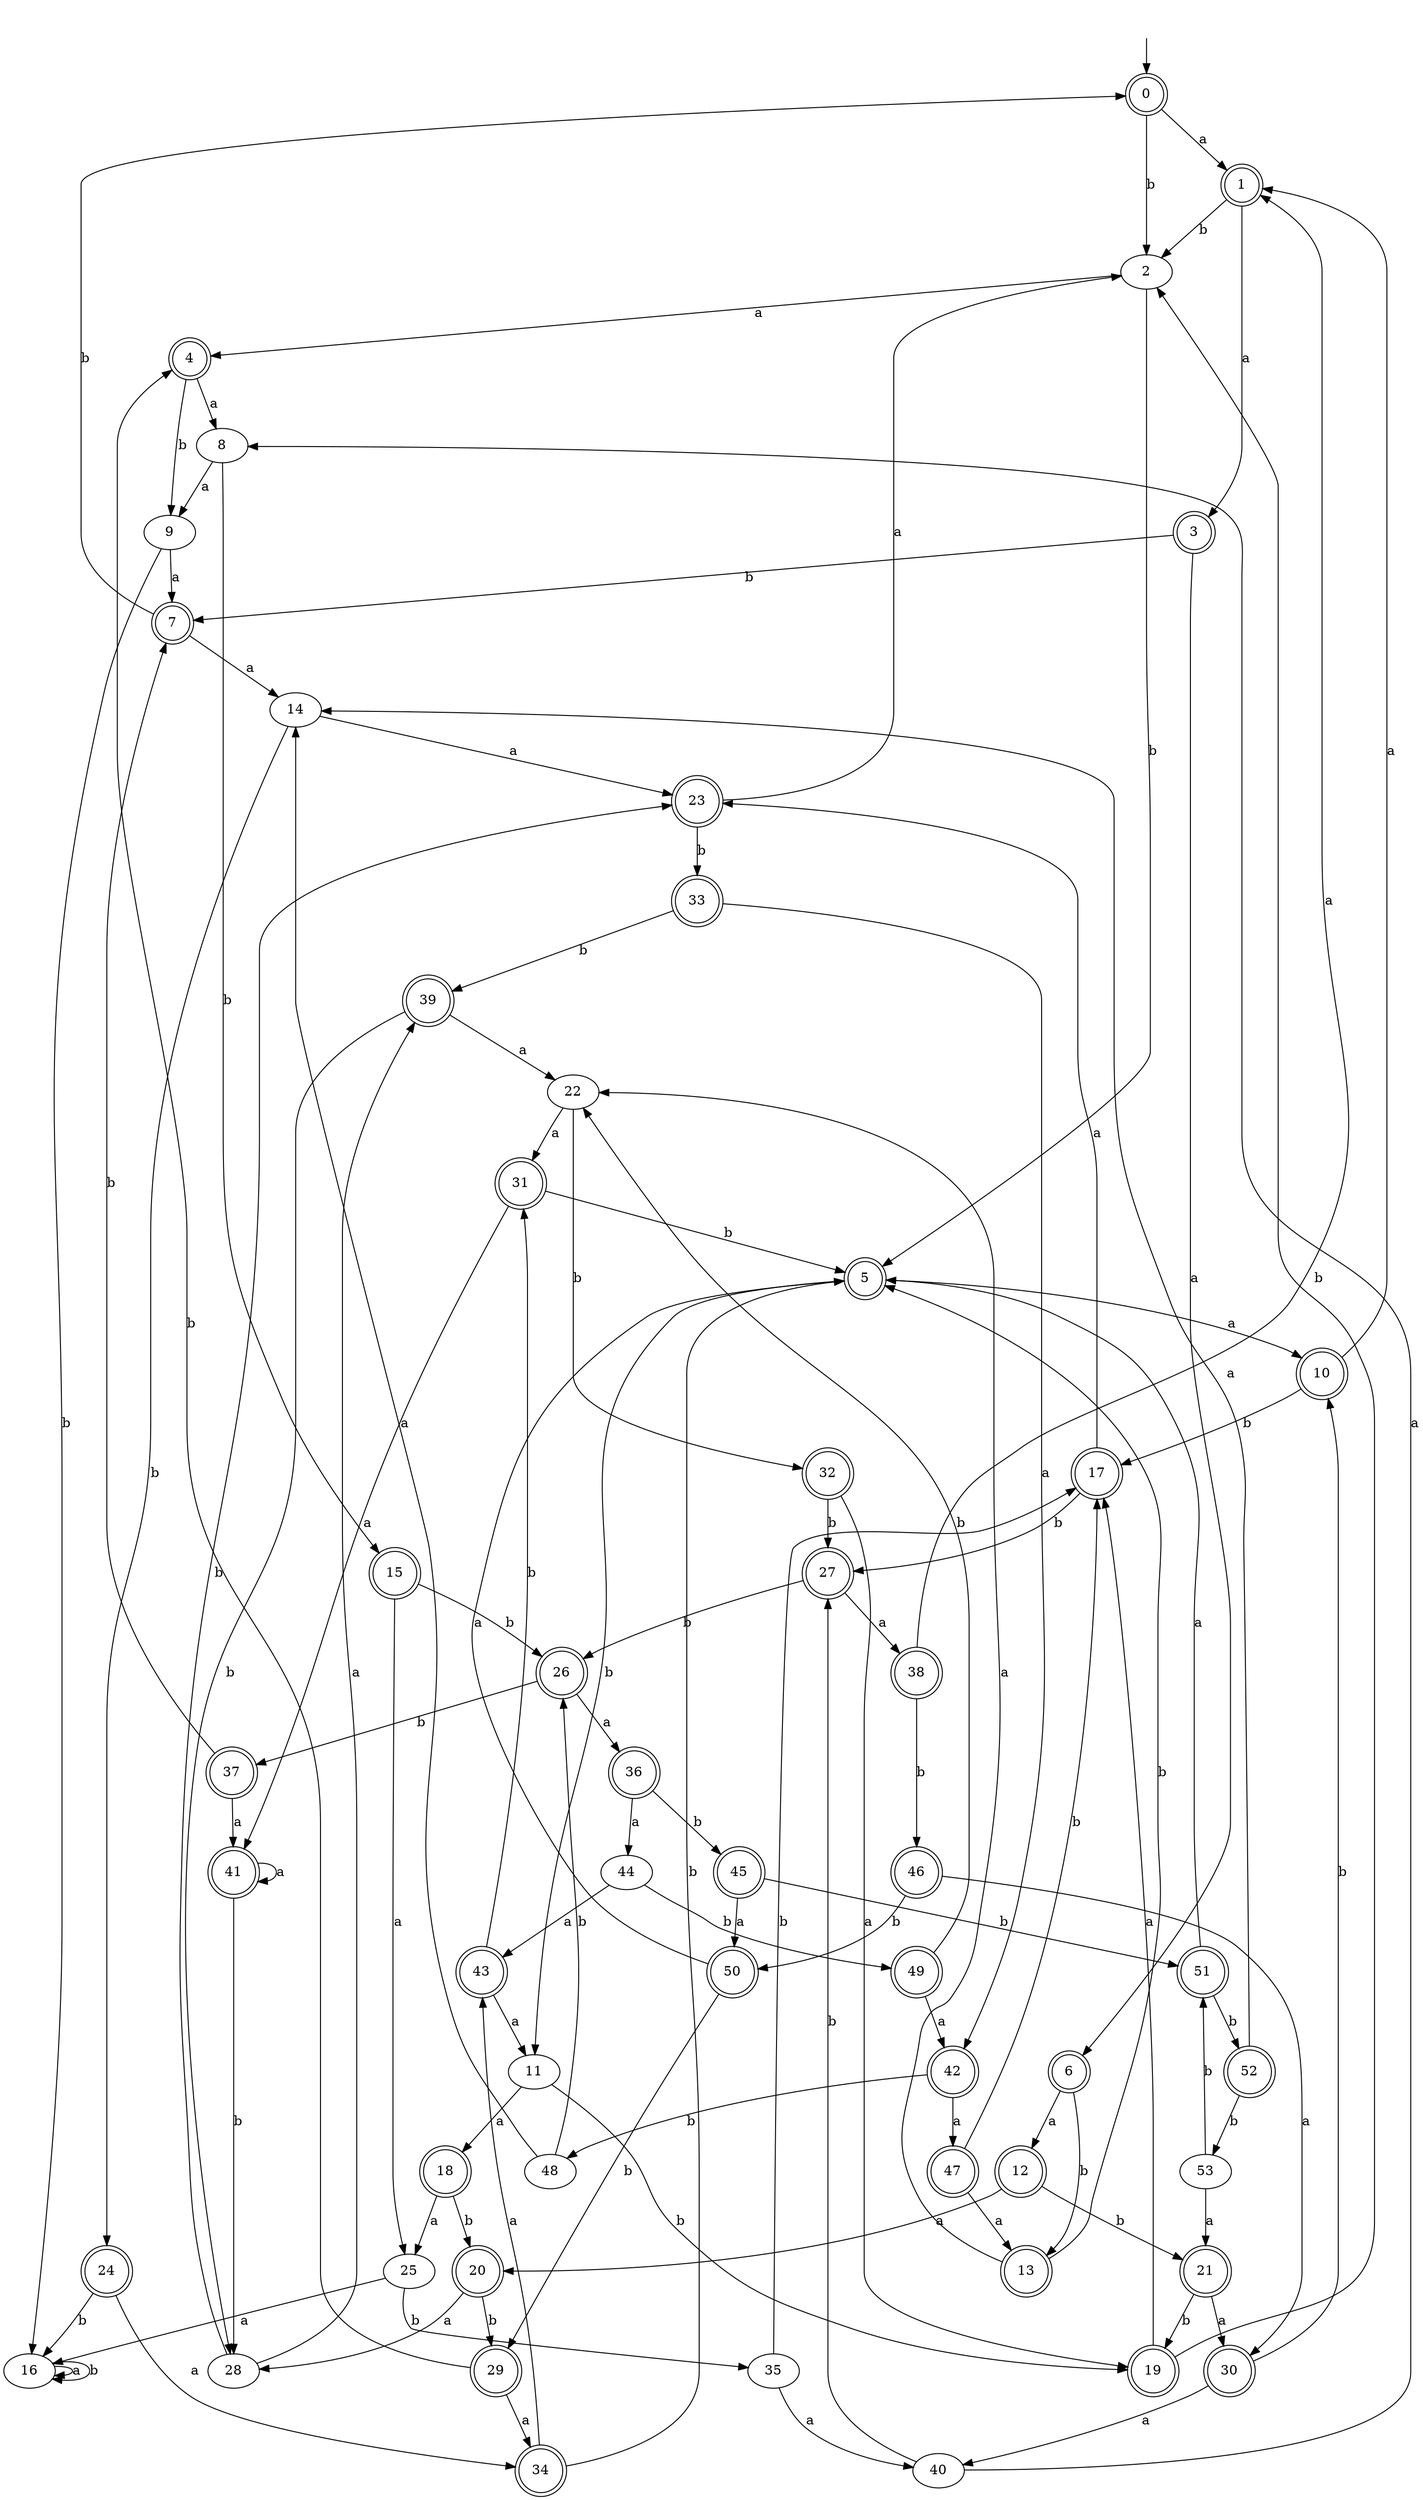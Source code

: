 digraph RandomDFA {
  __start0 [label="", shape=none];
  __start0 -> 0 [label=""];
  0 [shape=circle] [shape=doublecircle]
  0 -> 1 [label="a"]
  0 -> 2 [label="b"]
  1 [shape=doublecircle]
  1 -> 3 [label="a"]
  1 -> 2 [label="b"]
  2
  2 -> 4 [label="a"]
  2 -> 5 [label="b"]
  3 [shape=doublecircle]
  3 -> 6 [label="a"]
  3 -> 7 [label="b"]
  4 [shape=doublecircle]
  4 -> 8 [label="a"]
  4 -> 9 [label="b"]
  5 [shape=doublecircle]
  5 -> 10 [label="a"]
  5 -> 11 [label="b"]
  6 [shape=doublecircle]
  6 -> 12 [label="a"]
  6 -> 13 [label="b"]
  7 [shape=doublecircle]
  7 -> 14 [label="a"]
  7 -> 0 [label="b"]
  8
  8 -> 9 [label="a"]
  8 -> 15 [label="b"]
  9
  9 -> 7 [label="a"]
  9 -> 16 [label="b"]
  10 [shape=doublecircle]
  10 -> 1 [label="a"]
  10 -> 17 [label="b"]
  11
  11 -> 18 [label="a"]
  11 -> 19 [label="b"]
  12 [shape=doublecircle]
  12 -> 20 [label="a"]
  12 -> 21 [label="b"]
  13 [shape=doublecircle]
  13 -> 22 [label="a"]
  13 -> 5 [label="b"]
  14
  14 -> 23 [label="a"]
  14 -> 24 [label="b"]
  15 [shape=doublecircle]
  15 -> 25 [label="a"]
  15 -> 26 [label="b"]
  16
  16 -> 16 [label="a"]
  16 -> 16 [label="b"]
  17 [shape=doublecircle]
  17 -> 23 [label="a"]
  17 -> 27 [label="b"]
  18 [shape=doublecircle]
  18 -> 25 [label="a"]
  18 -> 20 [label="b"]
  19 [shape=doublecircle]
  19 -> 17 [label="a"]
  19 -> 2 [label="b"]
  20 [shape=doublecircle]
  20 -> 28 [label="a"]
  20 -> 29 [label="b"]
  21 [shape=doublecircle]
  21 -> 30 [label="a"]
  21 -> 19 [label="b"]
  22
  22 -> 31 [label="a"]
  22 -> 32 [label="b"]
  23 [shape=doublecircle]
  23 -> 2 [label="a"]
  23 -> 33 [label="b"]
  24 [shape=doublecircle]
  24 -> 34 [label="a"]
  24 -> 16 [label="b"]
  25
  25 -> 16 [label="a"]
  25 -> 35 [label="b"]
  26 [shape=doublecircle]
  26 -> 36 [label="a"]
  26 -> 37 [label="b"]
  27 [shape=doublecircle]
  27 -> 38 [label="a"]
  27 -> 26 [label="b"]
  28
  28 -> 39 [label="a"]
  28 -> 23 [label="b"]
  29 [shape=doublecircle]
  29 -> 34 [label="a"]
  29 -> 4 [label="b"]
  30 [shape=doublecircle]
  30 -> 40 [label="a"]
  30 -> 10 [label="b"]
  31 [shape=doublecircle]
  31 -> 41 [label="a"]
  31 -> 5 [label="b"]
  32 [shape=doublecircle]
  32 -> 19 [label="a"]
  32 -> 27 [label="b"]
  33 [shape=doublecircle]
  33 -> 42 [label="a"]
  33 -> 39 [label="b"]
  34 [shape=doublecircle]
  34 -> 43 [label="a"]
  34 -> 5 [label="b"]
  35
  35 -> 40 [label="a"]
  35 -> 17 [label="b"]
  36 [shape=doublecircle]
  36 -> 44 [label="a"]
  36 -> 45 [label="b"]
  37 [shape=doublecircle]
  37 -> 41 [label="a"]
  37 -> 7 [label="b"]
  38 [shape=doublecircle]
  38 -> 1 [label="a"]
  38 -> 46 [label="b"]
  39 [shape=doublecircle]
  39 -> 22 [label="a"]
  39 -> 28 [label="b"]
  40
  40 -> 8 [label="a"]
  40 -> 27 [label="b"]
  41 [shape=doublecircle]
  41 -> 41 [label="a"]
  41 -> 28 [label="b"]
  42 [shape=doublecircle]
  42 -> 47 [label="a"]
  42 -> 48 [label="b"]
  43 [shape=doublecircle]
  43 -> 11 [label="a"]
  43 -> 31 [label="b"]
  44
  44 -> 43 [label="a"]
  44 -> 49 [label="b"]
  45 [shape=doublecircle]
  45 -> 50 [label="a"]
  45 -> 51 [label="b"]
  46 [shape=doublecircle]
  46 -> 30 [label="a"]
  46 -> 50 [label="b"]
  47 [shape=doublecircle]
  47 -> 13 [label="a"]
  47 -> 17 [label="b"]
  48
  48 -> 14 [label="a"]
  48 -> 26 [label="b"]
  49 [shape=doublecircle]
  49 -> 42 [label="a"]
  49 -> 22 [label="b"]
  50 [shape=doublecircle]
  50 -> 5 [label="a"]
  50 -> 29 [label="b"]
  51 [shape=doublecircle]
  51 -> 5 [label="a"]
  51 -> 52 [label="b"]
  52 [shape=doublecircle]
  52 -> 14 [label="a"]
  52 -> 53 [label="b"]
  53
  53 -> 21 [label="a"]
  53 -> 51 [label="b"]
}
